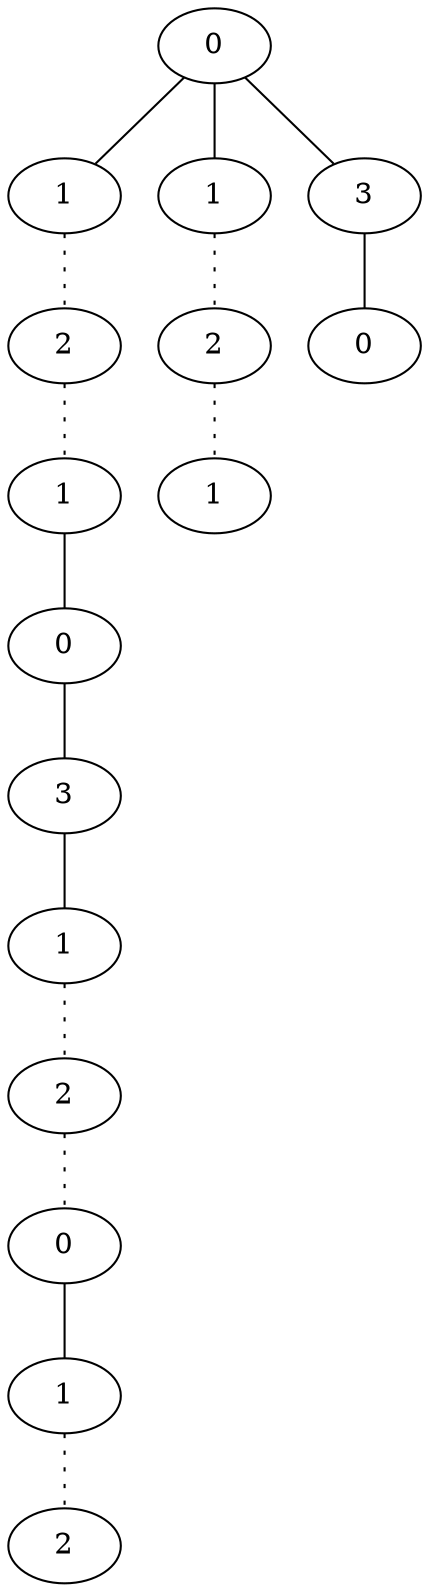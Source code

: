 graph {
a0[label=0];
a1[label=1];
a2[label=2];
a3[label=1];
a4[label=0];
a5[label=3];
a6[label=1];
a7[label=2];
a8[label=0];
a9[label=1];
a10[label=2];
a11[label=1];
a12[label=2];
a13[label=1];
a14[label=3];
a15[label=0];
a0 -- a1;
a0 -- a11;
a0 -- a14;
a1 -- a2 [style=dotted];
a2 -- a3 [style=dotted];
a3 -- a4;
a4 -- a5;
a5 -- a6;
a6 -- a7 [style=dotted];
a7 -- a8 [style=dotted];
a8 -- a9;
a9 -- a10 [style=dotted];
a11 -- a12 [style=dotted];
a12 -- a13 [style=dotted];
a14 -- a15;
}
